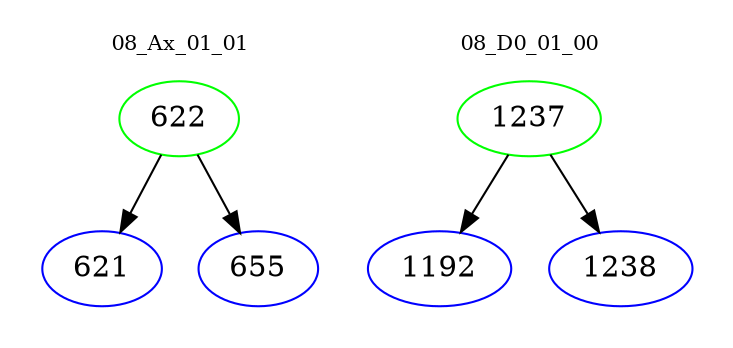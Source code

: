 digraph{
subgraph cluster_0 {
color = white
label = "08_Ax_01_01";
fontsize=10;
T0_622 [label="622", color="green"]
T0_622 -> T0_621 [color="black"]
T0_621 [label="621", color="blue"]
T0_622 -> T0_655 [color="black"]
T0_655 [label="655", color="blue"]
}
subgraph cluster_1 {
color = white
label = "08_D0_01_00";
fontsize=10;
T1_1237 [label="1237", color="green"]
T1_1237 -> T1_1192 [color="black"]
T1_1192 [label="1192", color="blue"]
T1_1237 -> T1_1238 [color="black"]
T1_1238 [label="1238", color="blue"]
}
}
